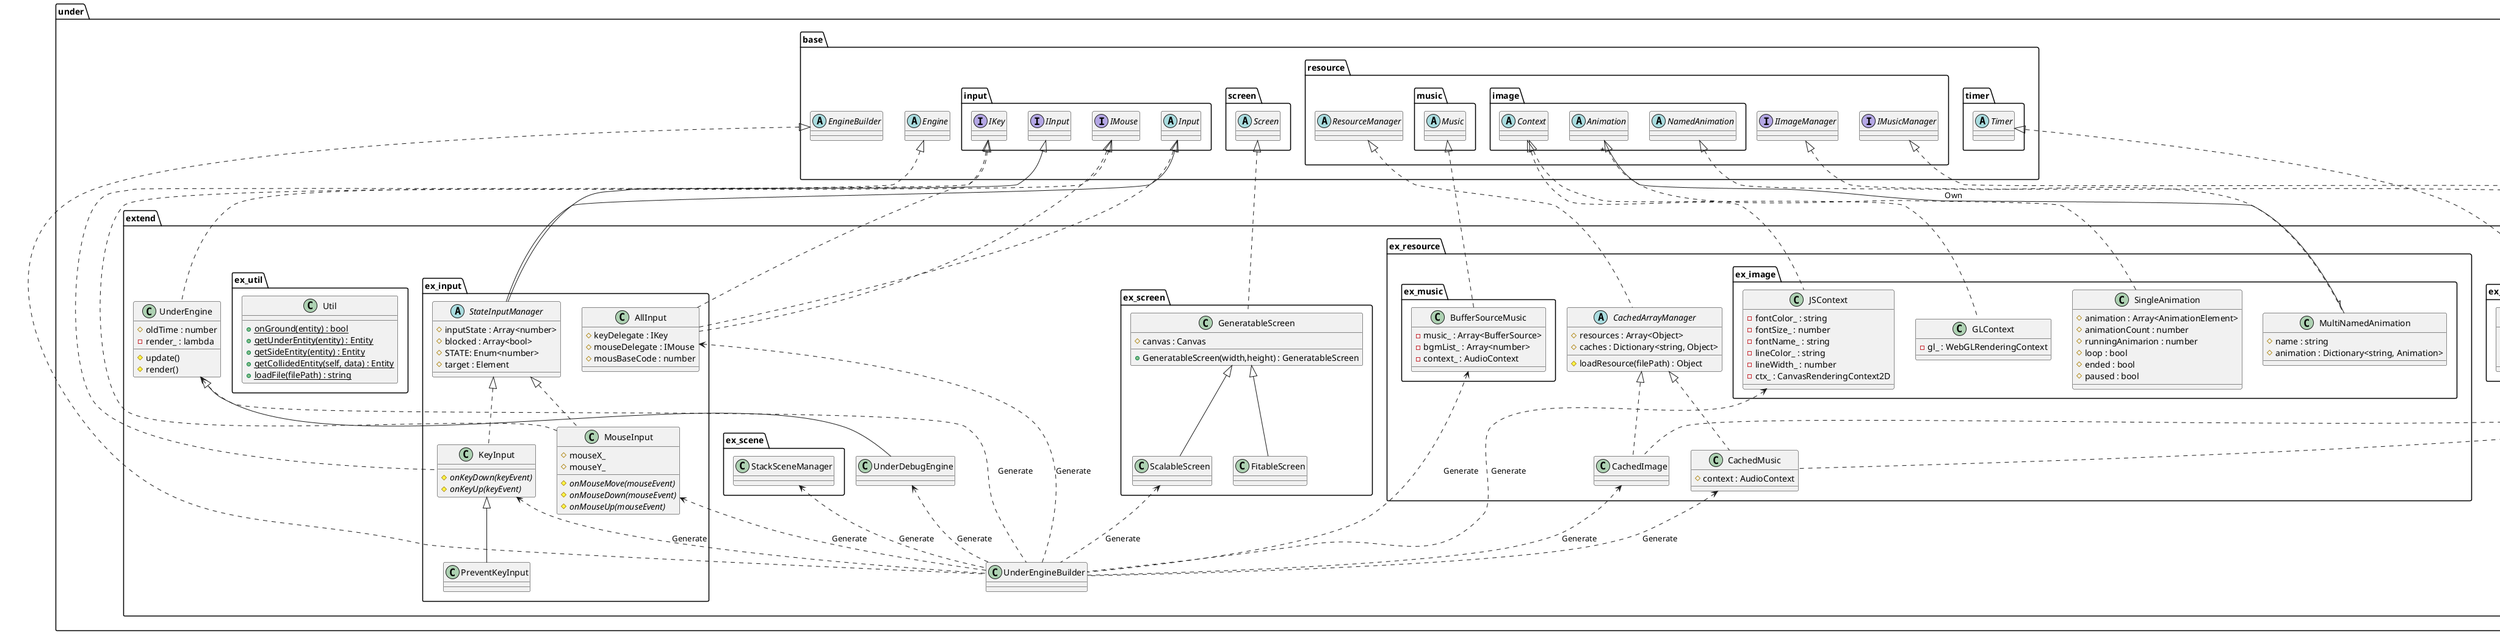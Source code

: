 @startuml GameBaseExtend

package under {
    package extend {
        class UnderEngineBuilder
        class UnderEngine {
            #oldTime : number
            -render_ : lambda
            #update()
            #render()
        }
        class UnderDebugEngine

        package ex_input {
            abstract StateInputManager {
                #inputState : Array<number>
                #blocked : Array<bool>
                #STATE: Enum<number>
                #target : Element
            }
            class KeyInput {
                {abstract} #onKeyDown(keyEvent)
                {abstract} #onKeyUp(keyEvent)
            }
            class PreventKeyInput
            class MouseInput {
                #mouseX_
                #mouseY_
                {abstract} #onMouseMove(mouseEvent)
                {abstract} #onMouseDown(mouseEvent)
                {abstract} #onMouseUp(mouseEvent)

            }
            class AllInput {
                #keyDelegate : IKey
                #mouseDelegate : IMouse
                #mousBaseCode : number
            }
        }
        package ex_screen {
            class GeneratableScreen {
                +GeneratableScreen(width,height) : GeneratableScreen
                #canvas : Canvas
            }
            class ScalableScreen
            class FitableScreen
        }

        package ex_resource {
            abstract CachedArrayManager {
                #resources : Array<Object>
                #caches : Dictionary<string, Object>
                #loadResource(filePath) : Object
            }
            class CachedImage
            class CachedMusic {
                #context : AudioContext
            }
            package ex_music {
                class BufferSourceMusic {
                    -music_ : Array<BufferSource>
                    -bgmList_ : Array<number>
                    -context_ : AudioContext
                }
            }

            package ex_image {
                class JSContext {
                    -fontColor_ : string
                    -fontSize_ : number
                    -fontName_ : string
                    -lineColor_ : string
                    -lineWidth_ : number
                    -ctx_ : CanvasRenderingContext2D
                }
                class GLContext {
                    -gl_ : WebGLRenderingContext
                }
                class SingleAnimation {
                    #animation : Array<AnimationElement>
                    #animationCount : number
                    #runningAnimarion : number
                    #loop : bool
                    #ended : bool
                    #paused : bool
                }
                class MultiNamedAnimation {
                    #name : string
                    #animation : Dictionary<string, Animation>
                }
            }

        }

        package ex_timer {
            class SimpleTimer {
                #initTime : number
                #namedTimer : Dictionary<string. number>
                #namedStartTimer : Dictionary<string. number>
            }
        }

        package ex_util {
            class Util {
                {static} +onGround(entity) : bool
                {static} +getUnderEntity(entity) : Entity
                {static} +getSideEntity(entity) : Entity
                {static} +getCollidedEntity(self, data) : Entity
                {static} +loadFile(filePath) : string
            }
        }
    }
}

package under {
    package base {
        abstract EngineBuilder
        abstract Engine
        package input {
            abstract Input
            interface IInput
            interface IKey
            interface IMouse
        }
        package screen {
            abstract Screen
        }
        package resource {
            abstract ResourceManager
            interface IImageManager
            interface IMusicManager
            package music {
                abstract Music
            }
            package image {
                abstract Context
                abstract Animation
                abstract NamedAnimation
            }
        }

        package timer {
            abstract Timer
        }
    }
    package extend {
        package ex_scene {
            class StackSceneManager
        }
    }
}

UnderEngine <.. UnderEngineBuilder  : Generate
UnderDebugEngine <.. UnderEngineBuilder  : Generate
AllInput <.. UnderEngineBuilder  : Generate
KeyInput <.. UnderEngineBuilder  : Generate
MouseInput <.. UnderEngineBuilder  : Generate
ScalableScreen <.. UnderEngineBuilder  : Generate
JSContext <.. UnderEngineBuilder  : Generate
CachedImage <.. UnderEngineBuilder  : Generate
CachedMusic <.. UnderEngineBuilder  : Generate
BufferSourceMusic <.. UnderEngineBuilder  : Generate
StackSceneManager <.. UnderEngineBuilder  : Generate

Animation "*"--"1" MultiNamedAnimation : Own

GeneratableScreen <|-- ScalableScreen
GeneratableScreen <|-- FitableScreen

EngineBuilder <|.... UnderEngineBuilder
Engine <|.. UnderEngine
UnderEngine <|-- UnderDebugEngine

Input <|.. AllInput
IKey <|.. AllInput
IMouse <|.. AllInput
Input <|-- StateInputManager
IInput <|-- StateInputManager
StateInputManager <|.. KeyInput
IKey <|.. KeyInput
KeyInput <|-- PreventKeyInput
StateInputManager <|.. MouseInput
IMouse <|.. MouseInput

Screen <|.. GeneratableScreen

Context <|.. JSContext
Context <|.. GLContext
Music <|.. BufferSourceMusic
ResourceManager <|.. CachedArrayManager
CachedArrayManager <|.. CachedImage
IImageManager <|.. CachedImage
CachedArrayManager <|.. CachedMusic
IMusicManager <|.. CachedMusic

Animation <|.. SingleAnimation
NamedAnimation <|.. MultiNamedAnimation

Timer <|.. SimpleTimer

@enduml
